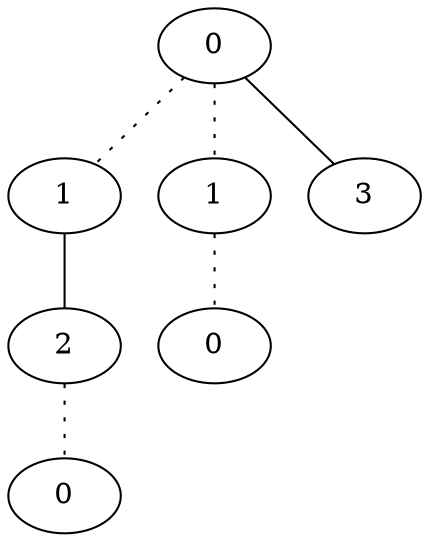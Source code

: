 graph {
a0[label=0];
a1[label=1];
a2[label=2];
a3[label=0];
a4[label=1];
a5[label=0];
a6[label=3];
a0 -- a1 [style=dotted];
a0 -- a4 [style=dotted];
a0 -- a6;
a1 -- a2;
a2 -- a3 [style=dotted];
a4 -- a5 [style=dotted];
}

